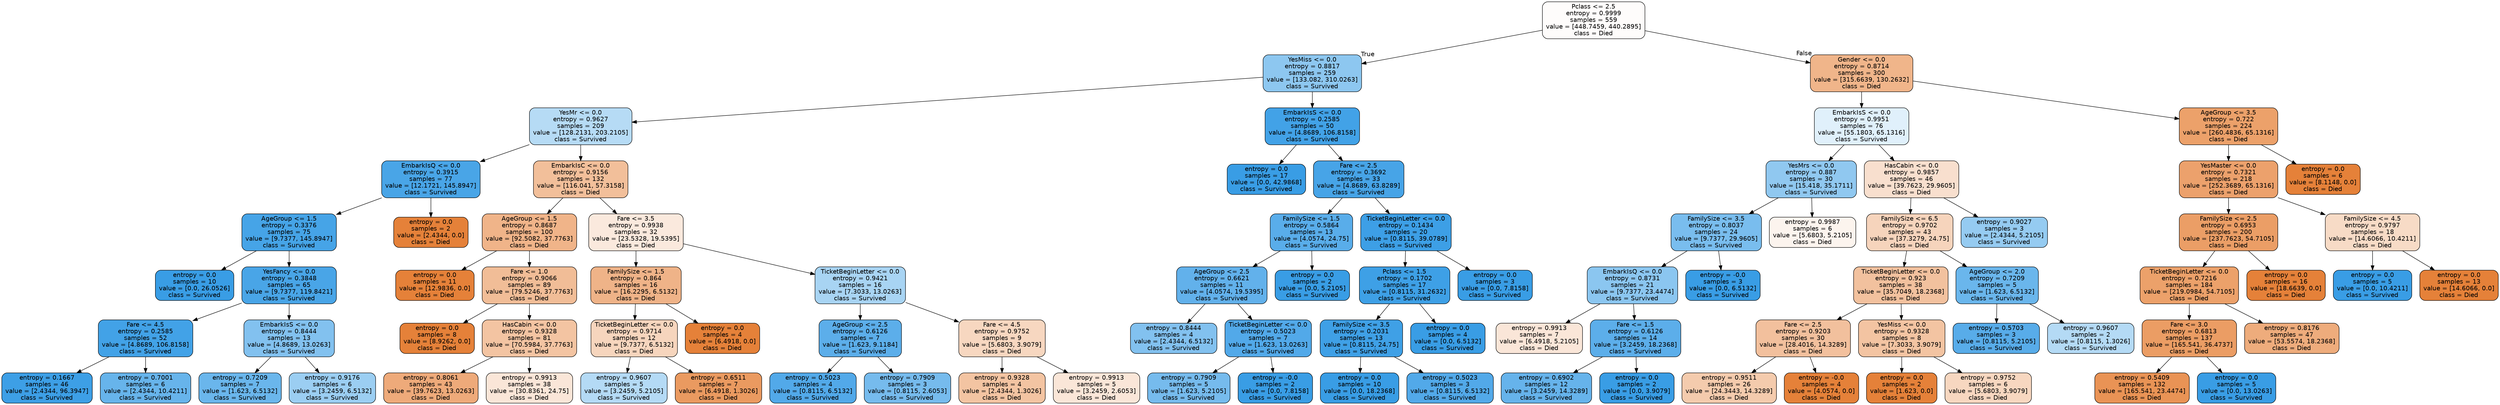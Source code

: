 digraph Tree {
node [shape=box, style="filled, rounded", color="black", fontname=helvetica] ;
edge [fontname=helvetica] ;
0 [label="Pclass <= 2.5\nentropy = 0.9999\nsamples = 559\nvalue = [448.7459, 440.2895]\nclass = Died", fillcolor="#e5813905"] ;
1 [label="YesMiss <= 0.0\nentropy = 0.8817\nsamples = 259\nvalue = [133.082, 310.0263]\nclass = Survived", fillcolor="#399de592"] ;
0 -> 1 [labeldistance=2.5, labelangle=45, headlabel="True"] ;
2 [label="YesMr <= 0.0\nentropy = 0.9627\nsamples = 209\nvalue = [128.2131, 203.2105]\nclass = Survived", fillcolor="#399de55e"] ;
1 -> 2 ;
3 [label="EmbarkIsQ <= 0.0\nentropy = 0.3915\nsamples = 77\nvalue = [12.1721, 145.8947]\nclass = Survived", fillcolor="#399de5ea"] ;
2 -> 3 ;
4 [label="AgeGroup <= 1.5\nentropy = 0.3376\nsamples = 75\nvalue = [9.7377, 145.8947]\nclass = Survived", fillcolor="#399de5ee"] ;
3 -> 4 ;
5 [label="entropy = 0.0\nsamples = 10\nvalue = [0.0, 26.0526]\nclass = Survived", fillcolor="#399de5ff"] ;
4 -> 5 ;
6 [label="YesFancy <= 0.0\nentropy = 0.3848\nsamples = 65\nvalue = [9.7377, 119.8421]\nclass = Survived", fillcolor="#399de5ea"] ;
4 -> 6 ;
7 [label="Fare <= 4.5\nentropy = 0.2585\nsamples = 52\nvalue = [4.8689, 106.8158]\nclass = Survived", fillcolor="#399de5f3"] ;
6 -> 7 ;
8 [label="entropy = 0.1667\nsamples = 46\nvalue = [2.4344, 96.3947]\nclass = Survived", fillcolor="#399de5f9"] ;
7 -> 8 ;
9 [label="entropy = 0.7001\nsamples = 6\nvalue = [2.4344, 10.4211]\nclass = Survived", fillcolor="#399de5c3"] ;
7 -> 9 ;
10 [label="EmbarkIsS <= 0.0\nentropy = 0.8444\nsamples = 13\nvalue = [4.8689, 13.0263]\nclass = Survived", fillcolor="#399de5a0"] ;
6 -> 10 ;
11 [label="entropy = 0.7209\nsamples = 7\nvalue = [1.623, 6.5132]\nclass = Survived", fillcolor="#399de5bf"] ;
10 -> 11 ;
12 [label="entropy = 0.9176\nsamples = 6\nvalue = [3.2459, 6.5132]\nclass = Survived", fillcolor="#399de580"] ;
10 -> 12 ;
13 [label="entropy = 0.0\nsamples = 2\nvalue = [2.4344, 0.0]\nclass = Died", fillcolor="#e58139ff"] ;
3 -> 13 ;
14 [label="EmbarkIsC <= 0.0\nentropy = 0.9156\nsamples = 132\nvalue = [116.041, 57.3158]\nclass = Died", fillcolor="#e5813981"] ;
2 -> 14 ;
15 [label="AgeGroup <= 1.5\nentropy = 0.8687\nsamples = 100\nvalue = [92.5082, 37.7763]\nclass = Died", fillcolor="#e5813997"] ;
14 -> 15 ;
16 [label="entropy = 0.0\nsamples = 11\nvalue = [12.9836, 0.0]\nclass = Died", fillcolor="#e58139ff"] ;
15 -> 16 ;
17 [label="Fare <= 1.0\nentropy = 0.9066\nsamples = 89\nvalue = [79.5246, 37.7763]\nclass = Died", fillcolor="#e5813986"] ;
15 -> 17 ;
18 [label="entropy = 0.0\nsamples = 8\nvalue = [8.9262, 0.0]\nclass = Died", fillcolor="#e58139ff"] ;
17 -> 18 ;
19 [label="HasCabin <= 0.0\nentropy = 0.9328\nsamples = 81\nvalue = [70.5984, 37.7763]\nclass = Died", fillcolor="#e5813977"] ;
17 -> 19 ;
20 [label="entropy = 0.8061\nsamples = 43\nvalue = [39.7623, 13.0263]\nclass = Died", fillcolor="#e58139ab"] ;
19 -> 20 ;
21 [label="entropy = 0.9913\nsamples = 38\nvalue = [30.8361, 24.75]\nclass = Died", fillcolor="#e5813932"] ;
19 -> 21 ;
22 [label="Fare <= 3.5\nentropy = 0.9938\nsamples = 32\nvalue = [23.5328, 19.5395]\nclass = Died", fillcolor="#e581392b"] ;
14 -> 22 ;
23 [label="FamilySize <= 1.5\nentropy = 0.864\nsamples = 16\nvalue = [16.2295, 6.5132]\nclass = Died", fillcolor="#e5813999"] ;
22 -> 23 ;
24 [label="TicketBeginLetter <= 0.0\nentropy = 0.9714\nsamples = 12\nvalue = [9.7377, 6.5132]\nclass = Died", fillcolor="#e5813954"] ;
23 -> 24 ;
25 [label="entropy = 0.9607\nsamples = 5\nvalue = [3.2459, 5.2105]\nclass = Survived", fillcolor="#399de560"] ;
24 -> 25 ;
26 [label="entropy = 0.6511\nsamples = 7\nvalue = [6.4918, 1.3026]\nclass = Died", fillcolor="#e58139cc"] ;
24 -> 26 ;
27 [label="entropy = 0.0\nsamples = 4\nvalue = [6.4918, 0.0]\nclass = Died", fillcolor="#e58139ff"] ;
23 -> 27 ;
28 [label="TicketBeginLetter <= 0.0\nentropy = 0.9421\nsamples = 16\nvalue = [7.3033, 13.0263]\nclass = Survived", fillcolor="#399de570"] ;
22 -> 28 ;
29 [label="AgeGroup <= 2.5\nentropy = 0.6126\nsamples = 7\nvalue = [1.623, 9.1184]\nclass = Survived", fillcolor="#399de5d2"] ;
28 -> 29 ;
30 [label="entropy = 0.5023\nsamples = 4\nvalue = [0.8115, 6.5132]\nclass = Survived", fillcolor="#399de5df"] ;
29 -> 30 ;
31 [label="entropy = 0.7909\nsamples = 3\nvalue = [0.8115, 2.6053]\nclass = Survived", fillcolor="#399de5b0"] ;
29 -> 31 ;
32 [label="Fare <= 4.5\nentropy = 0.9752\nsamples = 9\nvalue = [5.6803, 3.9079]\nclass = Died", fillcolor="#e5813950"] ;
28 -> 32 ;
33 [label="entropy = 0.9328\nsamples = 4\nvalue = [2.4344, 1.3026]\nclass = Died", fillcolor="#e5813977"] ;
32 -> 33 ;
34 [label="entropy = 0.9913\nsamples = 5\nvalue = [3.2459, 2.6053]\nclass = Died", fillcolor="#e5813932"] ;
32 -> 34 ;
35 [label="EmbarkIsS <= 0.0\nentropy = 0.2585\nsamples = 50\nvalue = [4.8689, 106.8158]\nclass = Survived", fillcolor="#399de5f3"] ;
1 -> 35 ;
36 [label="entropy = 0.0\nsamples = 17\nvalue = [0.0, 42.9868]\nclass = Survived", fillcolor="#399de5ff"] ;
35 -> 36 ;
37 [label="Fare <= 2.5\nentropy = 0.3692\nsamples = 33\nvalue = [4.8689, 63.8289]\nclass = Survived", fillcolor="#399de5ec"] ;
35 -> 37 ;
38 [label="FamilySize <= 1.5\nentropy = 0.5864\nsamples = 13\nvalue = [4.0574, 24.75]\nclass = Survived", fillcolor="#399de5d5"] ;
37 -> 38 ;
39 [label="AgeGroup <= 2.5\nentropy = 0.6621\nsamples = 11\nvalue = [4.0574, 19.5395]\nclass = Survived", fillcolor="#399de5ca"] ;
38 -> 39 ;
40 [label="entropy = 0.8444\nsamples = 4\nvalue = [2.4344, 6.5132]\nclass = Survived", fillcolor="#399de5a0"] ;
39 -> 40 ;
41 [label="TicketBeginLetter <= 0.0\nentropy = 0.5023\nsamples = 7\nvalue = [1.623, 13.0263]\nclass = Survived", fillcolor="#399de5df"] ;
39 -> 41 ;
42 [label="entropy = 0.7909\nsamples = 5\nvalue = [1.623, 5.2105]\nclass = Survived", fillcolor="#399de5b0"] ;
41 -> 42 ;
43 [label="entropy = -0.0\nsamples = 2\nvalue = [0.0, 7.8158]\nclass = Survived", fillcolor="#399de5ff"] ;
41 -> 43 ;
44 [label="entropy = 0.0\nsamples = 2\nvalue = [0.0, 5.2105]\nclass = Survived", fillcolor="#399de5ff"] ;
38 -> 44 ;
45 [label="TicketBeginLetter <= 0.0\nentropy = 0.1434\nsamples = 20\nvalue = [0.8115, 39.0789]\nclass = Survived", fillcolor="#399de5fa"] ;
37 -> 45 ;
46 [label="Pclass <= 1.5\nentropy = 0.1702\nsamples = 17\nvalue = [0.8115, 31.2632]\nclass = Survived", fillcolor="#399de5f8"] ;
45 -> 46 ;
47 [label="FamilySize <= 3.5\nentropy = 0.2031\nsamples = 13\nvalue = [0.8115, 24.75]\nclass = Survived", fillcolor="#399de5f7"] ;
46 -> 47 ;
48 [label="entropy = 0.0\nsamples = 10\nvalue = [0.0, 18.2368]\nclass = Survived", fillcolor="#399de5ff"] ;
47 -> 48 ;
49 [label="entropy = 0.5023\nsamples = 3\nvalue = [0.8115, 6.5132]\nclass = Survived", fillcolor="#399de5df"] ;
47 -> 49 ;
50 [label="entropy = 0.0\nsamples = 4\nvalue = [0.0, 6.5132]\nclass = Survived", fillcolor="#399de5ff"] ;
46 -> 50 ;
51 [label="entropy = 0.0\nsamples = 3\nvalue = [0.0, 7.8158]\nclass = Survived", fillcolor="#399de5ff"] ;
45 -> 51 ;
52 [label="Gender <= 0.0\nentropy = 0.8714\nsamples = 300\nvalue = [315.6639, 130.2632]\nclass = Died", fillcolor="#e5813996"] ;
0 -> 52 [labeldistance=2.5, labelangle=-45, headlabel="False"] ;
53 [label="EmbarkIsS <= 0.0\nentropy = 0.9951\nsamples = 76\nvalue = [55.1803, 65.1316]\nclass = Survived", fillcolor="#399de527"] ;
52 -> 53 ;
54 [label="YesMrs <= 0.0\nentropy = 0.887\nsamples = 30\nvalue = [15.418, 35.1711]\nclass = Survived", fillcolor="#399de58f"] ;
53 -> 54 ;
55 [label="FamilySize <= 3.5\nentropy = 0.8037\nsamples = 24\nvalue = [9.7377, 29.9605]\nclass = Survived", fillcolor="#399de5ac"] ;
54 -> 55 ;
56 [label="EmbarkIsQ <= 0.0\nentropy = 0.8731\nsamples = 21\nvalue = [9.7377, 23.4474]\nclass = Survived", fillcolor="#399de595"] ;
55 -> 56 ;
57 [label="entropy = 0.9913\nsamples = 7\nvalue = [6.4918, 5.2105]\nclass = Died", fillcolor="#e5813932"] ;
56 -> 57 ;
58 [label="Fare <= 1.5\nentropy = 0.6126\nsamples = 14\nvalue = [3.2459, 18.2368]\nclass = Survived", fillcolor="#399de5d2"] ;
56 -> 58 ;
59 [label="entropy = 0.6902\nsamples = 12\nvalue = [3.2459, 14.3289]\nclass = Survived", fillcolor="#399de5c5"] ;
58 -> 59 ;
60 [label="entropy = 0.0\nsamples = 2\nvalue = [0.0, 3.9079]\nclass = Survived", fillcolor="#399de5ff"] ;
58 -> 60 ;
61 [label="entropy = -0.0\nsamples = 3\nvalue = [0.0, 6.5132]\nclass = Survived", fillcolor="#399de5ff"] ;
55 -> 61 ;
62 [label="entropy = 0.9987\nsamples = 6\nvalue = [5.6803, 5.2105]\nclass = Died", fillcolor="#e5813915"] ;
54 -> 62 ;
63 [label="HasCabin <= 0.0\nentropy = 0.9857\nsamples = 46\nvalue = [39.7623, 29.9605]\nclass = Died", fillcolor="#e581393f"] ;
53 -> 63 ;
64 [label="FamilySize <= 6.5\nentropy = 0.9702\nsamples = 43\nvalue = [37.3279, 24.75]\nclass = Died", fillcolor="#e5813956"] ;
63 -> 64 ;
65 [label="TicketBeginLetter <= 0.0\nentropy = 0.923\nsamples = 38\nvalue = [35.7049, 18.2368]\nclass = Died", fillcolor="#e581397d"] ;
64 -> 65 ;
66 [label="Fare <= 2.5\nentropy = 0.9203\nsamples = 30\nvalue = [28.4016, 14.3289]\nclass = Died", fillcolor="#e581397e"] ;
65 -> 66 ;
67 [label="entropy = 0.9511\nsamples = 26\nvalue = [24.3443, 14.3289]\nclass = Died", fillcolor="#e5813969"] ;
66 -> 67 ;
68 [label="entropy = -0.0\nsamples = 4\nvalue = [4.0574, 0.0]\nclass = Died", fillcolor="#e58139ff"] ;
66 -> 68 ;
69 [label="YesMiss <= 0.0\nentropy = 0.9328\nsamples = 8\nvalue = [7.3033, 3.9079]\nclass = Died", fillcolor="#e5813977"] ;
65 -> 69 ;
70 [label="entropy = 0.0\nsamples = 2\nvalue = [1.623, 0.0]\nclass = Died", fillcolor="#e58139ff"] ;
69 -> 70 ;
71 [label="entropy = 0.9752\nsamples = 6\nvalue = [5.6803, 3.9079]\nclass = Died", fillcolor="#e5813950"] ;
69 -> 71 ;
72 [label="AgeGroup <= 2.0\nentropy = 0.7209\nsamples = 5\nvalue = [1.623, 6.5132]\nclass = Survived", fillcolor="#399de5bf"] ;
64 -> 72 ;
73 [label="entropy = 0.5703\nsamples = 3\nvalue = [0.8115, 5.2105]\nclass = Survived", fillcolor="#399de5d7"] ;
72 -> 73 ;
74 [label="entropy = 0.9607\nsamples = 2\nvalue = [0.8115, 1.3026]\nclass = Survived", fillcolor="#399de560"] ;
72 -> 74 ;
75 [label="entropy = 0.9027\nsamples = 3\nvalue = [2.4344, 5.2105]\nclass = Survived", fillcolor="#399de588"] ;
63 -> 75 ;
76 [label="AgeGroup <= 3.5\nentropy = 0.722\nsamples = 224\nvalue = [260.4836, 65.1316]\nclass = Died", fillcolor="#e58139bf"] ;
52 -> 76 ;
77 [label="YesMaster <= 0.0\nentropy = 0.7321\nsamples = 218\nvalue = [252.3689, 65.1316]\nclass = Died", fillcolor="#e58139bd"] ;
76 -> 77 ;
78 [label="FamilySize <= 2.5\nentropy = 0.6953\nsamples = 200\nvalue = [237.7623, 54.7105]\nclass = Died", fillcolor="#e58139c4"] ;
77 -> 78 ;
79 [label="TicketBeginLetter <= 0.0\nentropy = 0.7216\nsamples = 184\nvalue = [219.0984, 54.7105]\nclass = Died", fillcolor="#e58139bf"] ;
78 -> 79 ;
80 [label="Fare <= 3.0\nentropy = 0.6813\nsamples = 137\nvalue = [165.541, 36.4737]\nclass = Died", fillcolor="#e58139c7"] ;
79 -> 80 ;
81 [label="entropy = 0.5409\nsamples = 132\nvalue = [165.541, 23.4474]\nclass = Died", fillcolor="#e58139db"] ;
80 -> 81 ;
82 [label="entropy = 0.0\nsamples = 5\nvalue = [0.0, 13.0263]\nclass = Survived", fillcolor="#399de5ff"] ;
80 -> 82 ;
83 [label="entropy = 0.8176\nsamples = 47\nvalue = [53.5574, 18.2368]\nclass = Died", fillcolor="#e58139a8"] ;
79 -> 83 ;
84 [label="entropy = 0.0\nsamples = 16\nvalue = [18.6639, 0.0]\nclass = Died", fillcolor="#e58139ff"] ;
78 -> 84 ;
85 [label="FamilySize <= 4.5\nentropy = 0.9797\nsamples = 18\nvalue = [14.6066, 10.4211]\nclass = Died", fillcolor="#e5813949"] ;
77 -> 85 ;
86 [label="entropy = 0.0\nsamples = 5\nvalue = [0.0, 10.4211]\nclass = Survived", fillcolor="#399de5ff"] ;
85 -> 86 ;
87 [label="entropy = 0.0\nsamples = 13\nvalue = [14.6066, 0.0]\nclass = Died", fillcolor="#e58139ff"] ;
85 -> 87 ;
88 [label="entropy = 0.0\nsamples = 6\nvalue = [8.1148, 0.0]\nclass = Died", fillcolor="#e58139ff"] ;
76 -> 88 ;
}